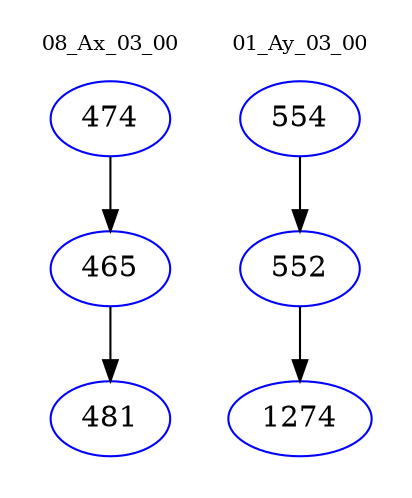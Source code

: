 digraph{
subgraph cluster_0 {
color = white
label = "08_Ax_03_00";
fontsize=10;
T0_474 [label="474", color="blue"]
T0_474 -> T0_465 [color="black"]
T0_465 [label="465", color="blue"]
T0_465 -> T0_481 [color="black"]
T0_481 [label="481", color="blue"]
}
subgraph cluster_1 {
color = white
label = "01_Ay_03_00";
fontsize=10;
T1_554 [label="554", color="blue"]
T1_554 -> T1_552 [color="black"]
T1_552 [label="552", color="blue"]
T1_552 -> T1_1274 [color="black"]
T1_1274 [label="1274", color="blue"]
}
}
